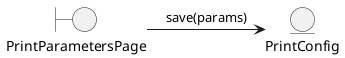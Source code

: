 @startuml
boundary PrintParametersPage
entity PrintConfig

(PrintParametersPage) -> (PrintConfig): save(params)
@enduml